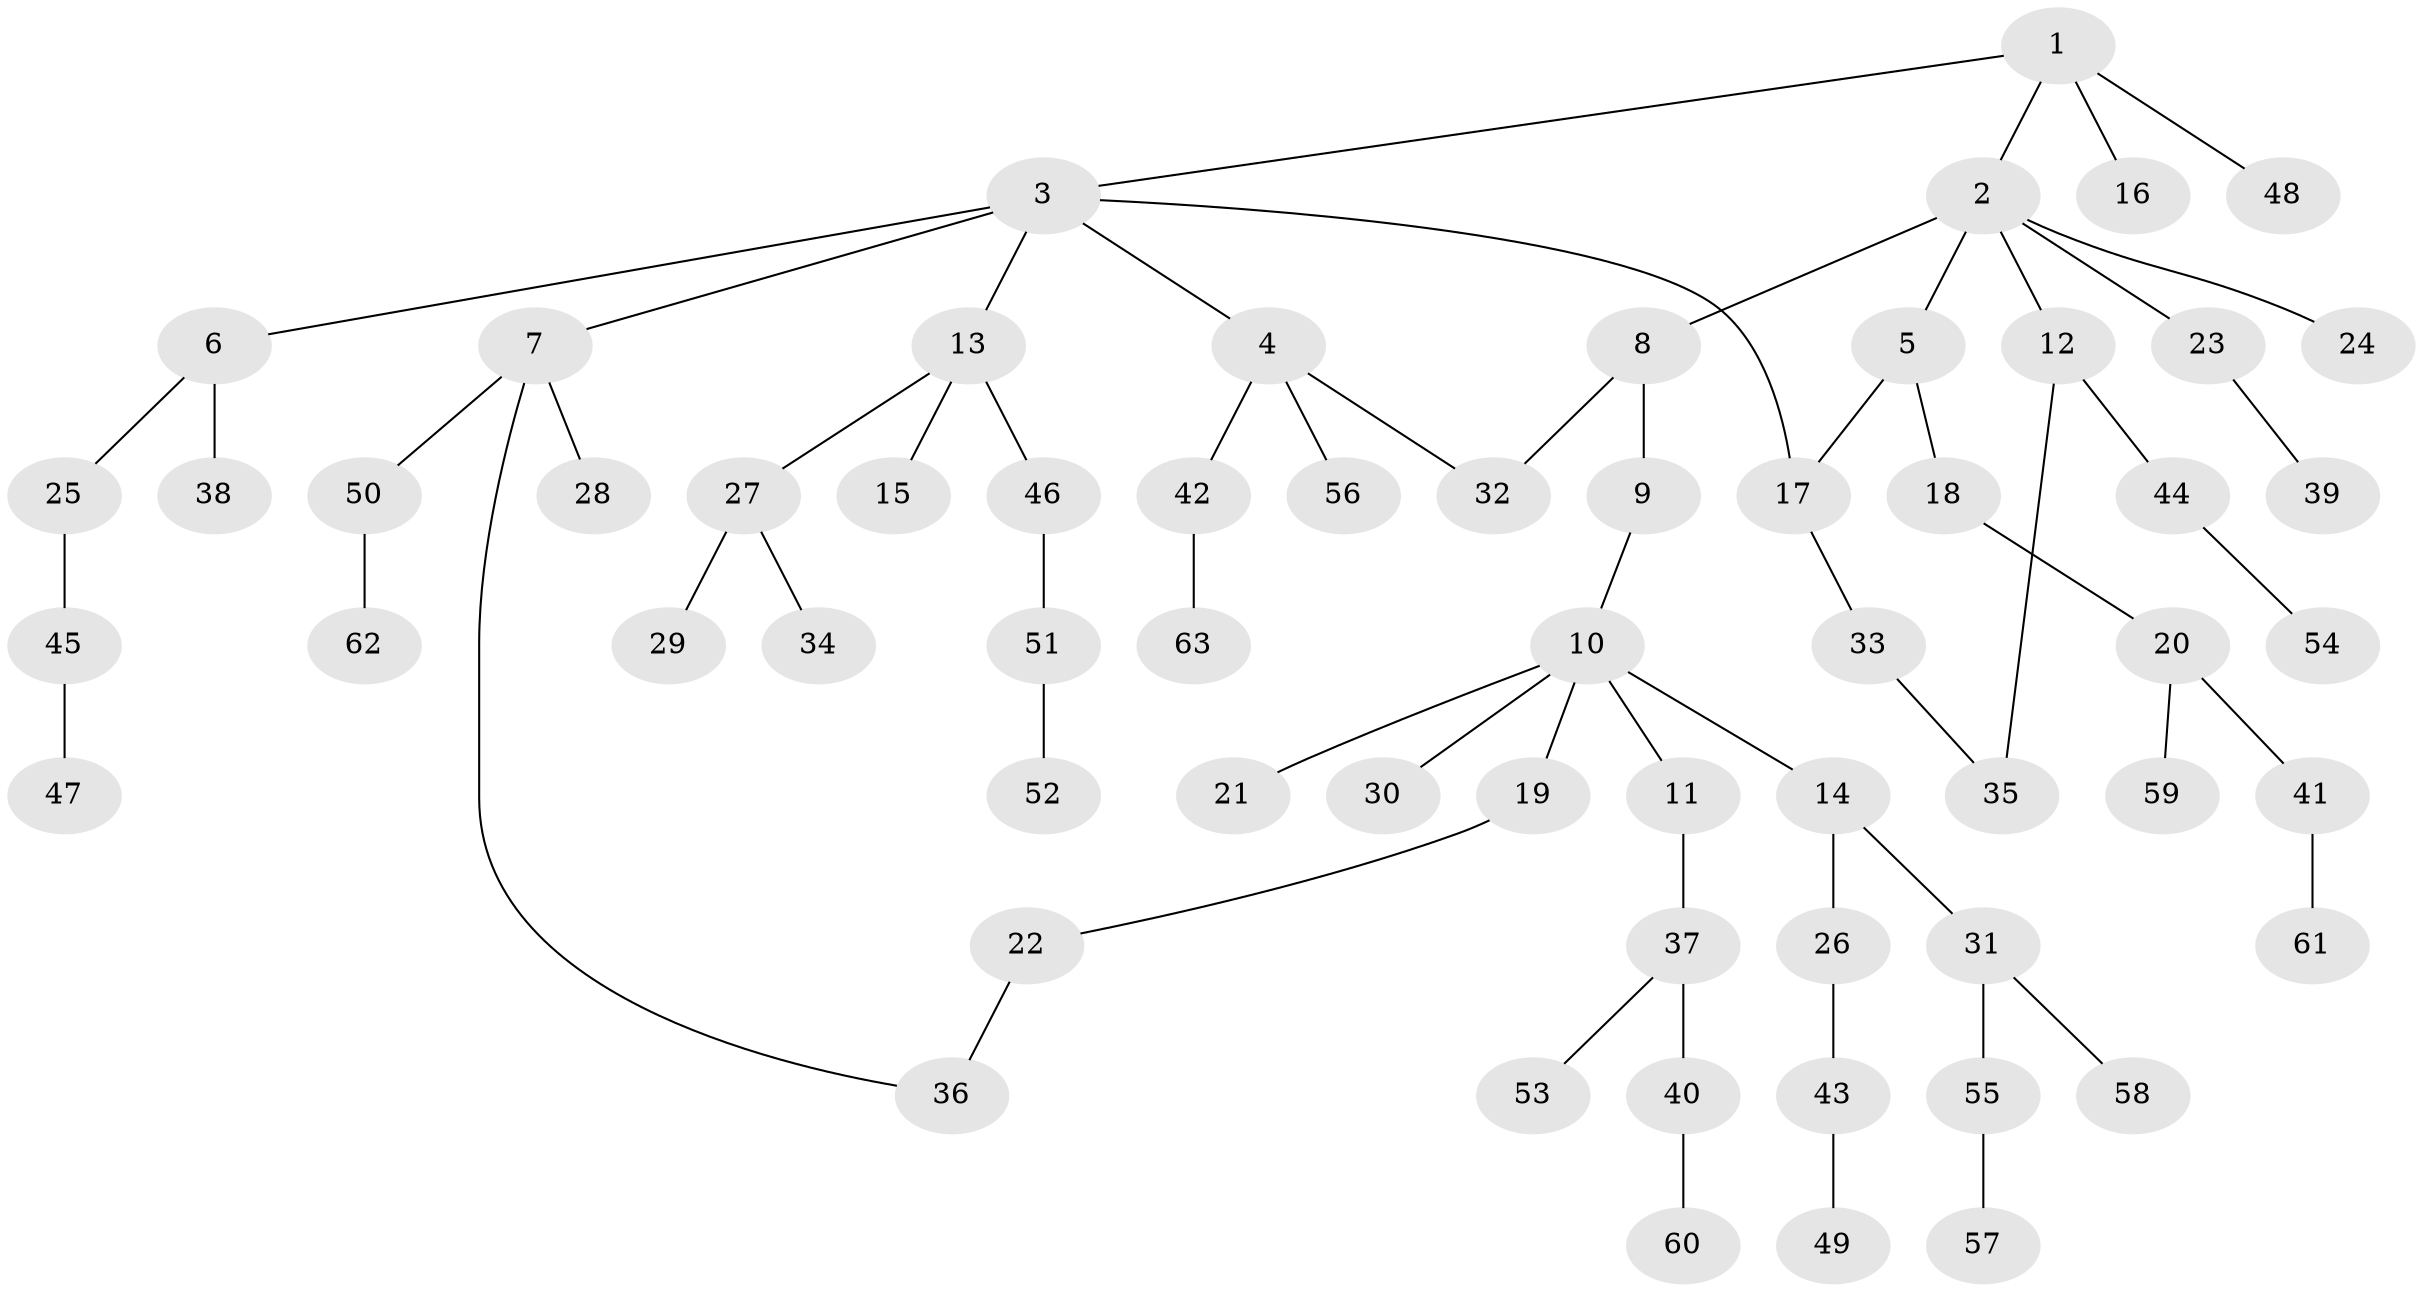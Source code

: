 // coarse degree distribution, {2: 0.3125, 5: 0.03125, 3: 0.25, 6: 0.03125, 1: 0.34375, 4: 0.03125}
// Generated by graph-tools (version 1.1) at 2025/36/03/04/25 23:36:03]
// undirected, 63 vertices, 66 edges
graph export_dot {
  node [color=gray90,style=filled];
  1;
  2;
  3;
  4;
  5;
  6;
  7;
  8;
  9;
  10;
  11;
  12;
  13;
  14;
  15;
  16;
  17;
  18;
  19;
  20;
  21;
  22;
  23;
  24;
  25;
  26;
  27;
  28;
  29;
  30;
  31;
  32;
  33;
  34;
  35;
  36;
  37;
  38;
  39;
  40;
  41;
  42;
  43;
  44;
  45;
  46;
  47;
  48;
  49;
  50;
  51;
  52;
  53;
  54;
  55;
  56;
  57;
  58;
  59;
  60;
  61;
  62;
  63;
  1 -- 2;
  1 -- 3;
  1 -- 16;
  1 -- 48;
  2 -- 5;
  2 -- 8;
  2 -- 12;
  2 -- 23;
  2 -- 24;
  3 -- 4;
  3 -- 6;
  3 -- 7;
  3 -- 13;
  3 -- 17;
  4 -- 42;
  4 -- 56;
  4 -- 32;
  5 -- 17;
  5 -- 18;
  6 -- 25;
  6 -- 38;
  7 -- 28;
  7 -- 36;
  7 -- 50;
  8 -- 9;
  8 -- 32;
  9 -- 10;
  10 -- 11;
  10 -- 14;
  10 -- 19;
  10 -- 21;
  10 -- 30;
  11 -- 37;
  12 -- 35;
  12 -- 44;
  13 -- 15;
  13 -- 27;
  13 -- 46;
  14 -- 26;
  14 -- 31;
  17 -- 33;
  18 -- 20;
  19 -- 22;
  20 -- 41;
  20 -- 59;
  22 -- 36;
  23 -- 39;
  25 -- 45;
  26 -- 43;
  27 -- 29;
  27 -- 34;
  31 -- 55;
  31 -- 58;
  33 -- 35;
  37 -- 40;
  37 -- 53;
  40 -- 60;
  41 -- 61;
  42 -- 63;
  43 -- 49;
  44 -- 54;
  45 -- 47;
  46 -- 51;
  50 -- 62;
  51 -- 52;
  55 -- 57;
}

